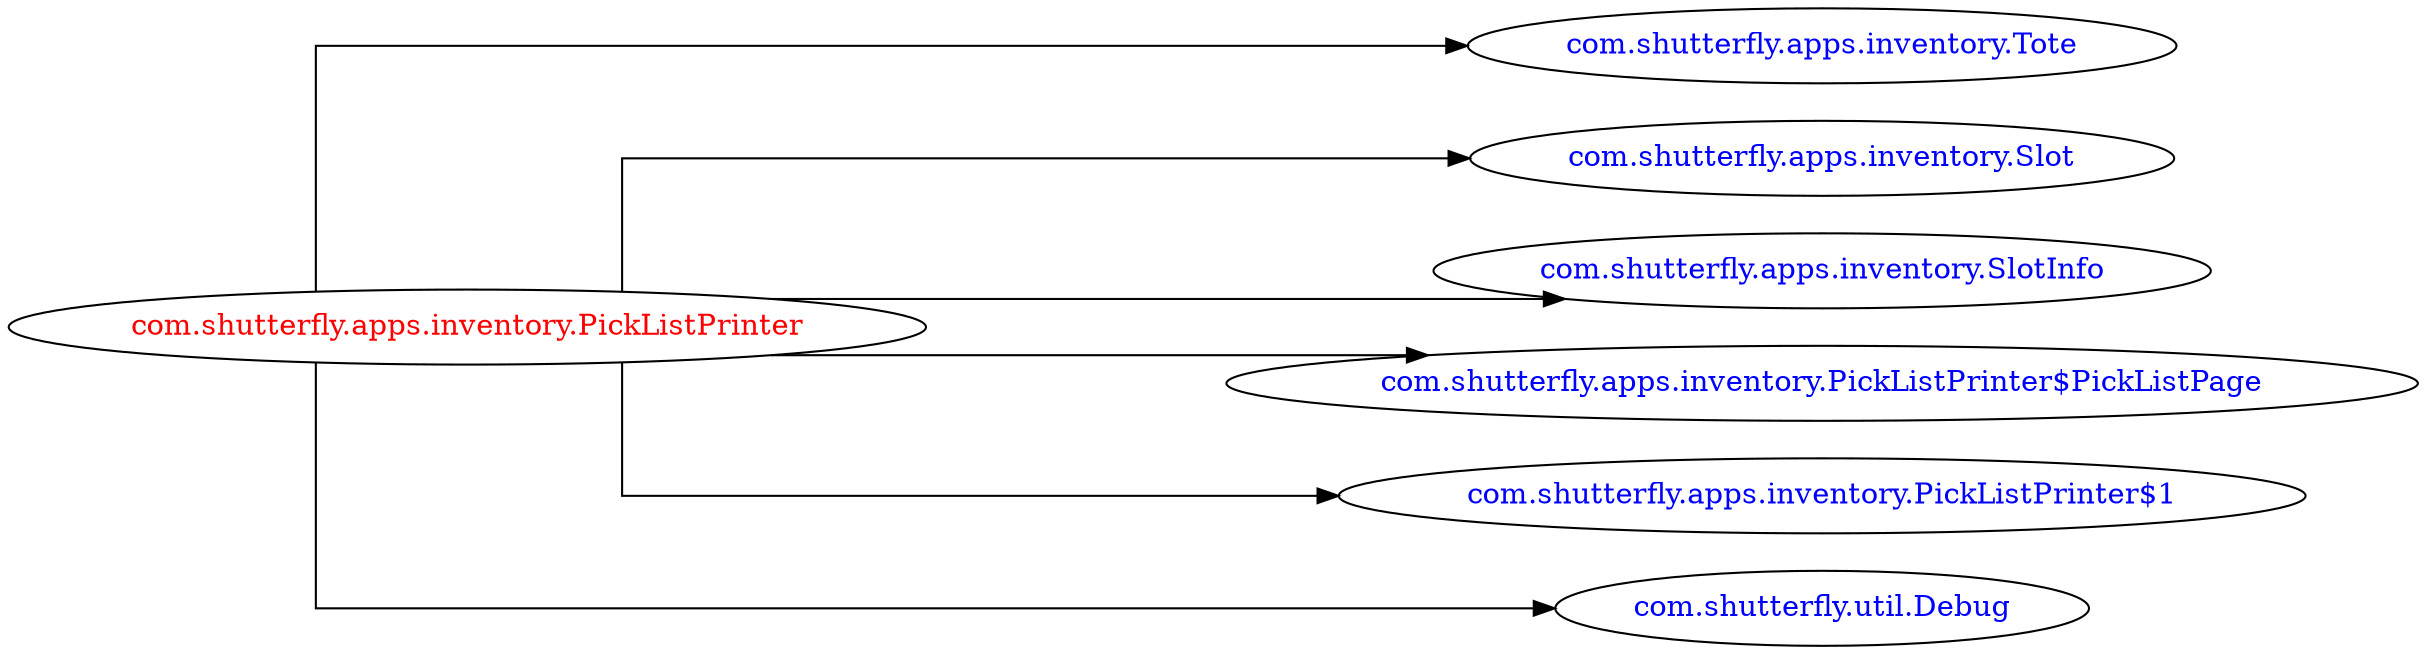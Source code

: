 digraph dependencyGraph {
 concentrate=true;
 ranksep="2.0";
 rankdir="LR"; 
 splines="ortho";
"com.shutterfly.apps.inventory.PickListPrinter" [fontcolor="red"];
"com.shutterfly.apps.inventory.Tote" [ fontcolor="blue" ];
"com.shutterfly.apps.inventory.PickListPrinter"->"com.shutterfly.apps.inventory.Tote";
"com.shutterfly.apps.inventory.Slot" [ fontcolor="blue" ];
"com.shutterfly.apps.inventory.PickListPrinter"->"com.shutterfly.apps.inventory.Slot";
"com.shutterfly.apps.inventory.SlotInfo" [ fontcolor="blue" ];
"com.shutterfly.apps.inventory.PickListPrinter"->"com.shutterfly.apps.inventory.SlotInfo";
"com.shutterfly.apps.inventory.PickListPrinter$PickListPage" [ fontcolor="blue" ];
"com.shutterfly.apps.inventory.PickListPrinter"->"com.shutterfly.apps.inventory.PickListPrinter$PickListPage";
"com.shutterfly.apps.inventory.PickListPrinter$1" [ fontcolor="blue" ];
"com.shutterfly.apps.inventory.PickListPrinter"->"com.shutterfly.apps.inventory.PickListPrinter$1";
"com.shutterfly.util.Debug" [ fontcolor="blue" ];
"com.shutterfly.apps.inventory.PickListPrinter"->"com.shutterfly.util.Debug";
}